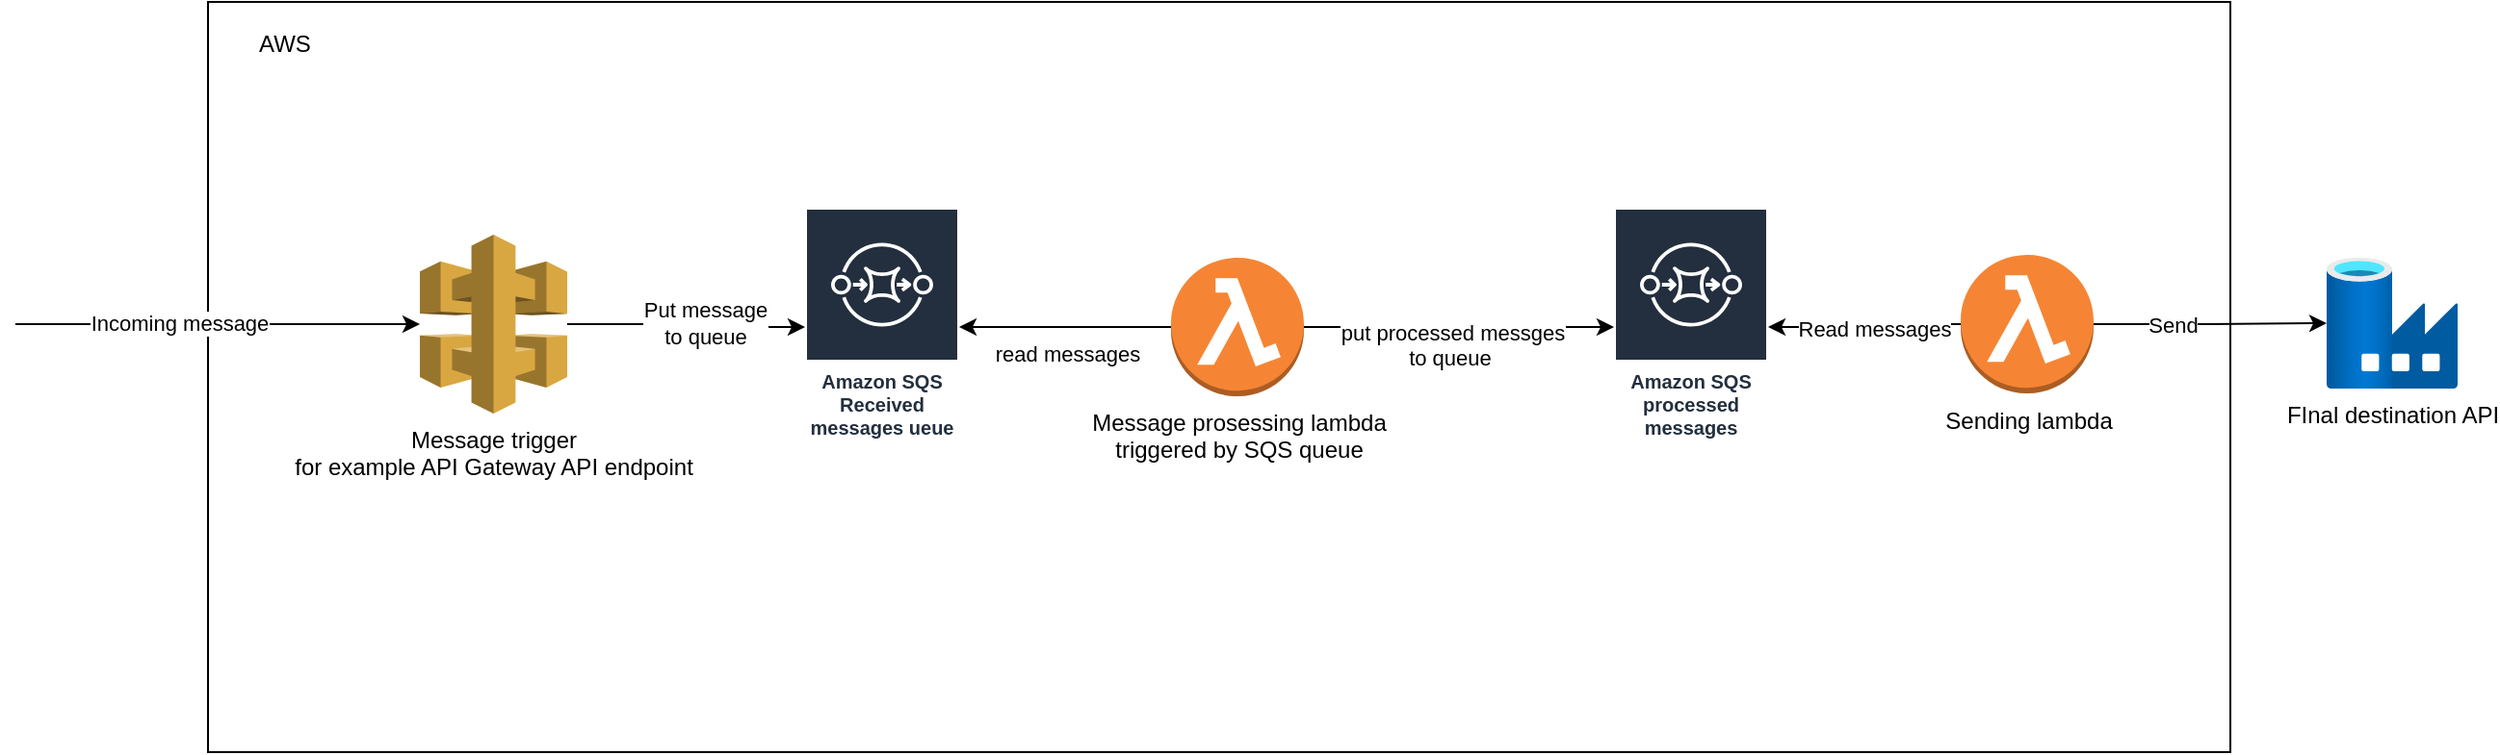 <mxfile version="24.8.6">
  <diagram name="Page-1" id="bqU7K1zKMv4vUlZVVh4b">
    <mxGraphModel dx="2156" dy="859" grid="1" gridSize="10" guides="1" tooltips="1" connect="1" arrows="1" fold="1" page="1" pageScale="1" pageWidth="850" pageHeight="1100" math="0" shadow="0">
      <root>
        <mxCell id="0" />
        <mxCell id="1" parent="0" />
        <mxCell id="PSyk0_Ey8W_nqYgnj86M-15" value="" style="rounded=0;whiteSpace=wrap;html=1;" vertex="1" parent="1">
          <mxGeometry x="-290" y="173" width="1050" height="390" as="geometry" />
        </mxCell>
        <mxCell id="Ndoymu9ar-45ZAlMpeQ7-2" value="Amazon SQS&lt;div&gt;Received messages ueue&lt;/div&gt;" style="sketch=0;outlineConnect=0;fontColor=#232F3E;gradientColor=none;strokeColor=#ffffff;fillColor=#232F3E;dashed=0;verticalLabelPosition=middle;verticalAlign=bottom;align=center;html=1;whiteSpace=wrap;fontSize=10;fontStyle=1;spacing=3;shape=mxgraph.aws4.productIcon;prIcon=mxgraph.aws4.sqs;" parent="1" vertex="1">
          <mxGeometry x="20" y="280" width="80" height="124" as="geometry" />
        </mxCell>
        <mxCell id="PSyk0_Ey8W_nqYgnj86M-1" style="edgeStyle=orthogonalEdgeStyle;rounded=0;orthogonalLoop=1;jettySize=auto;html=1;" edge="1" parent="1" source="Ndoymu9ar-45ZAlMpeQ7-3" target="Ndoymu9ar-45ZAlMpeQ7-2">
          <mxGeometry relative="1" as="geometry" />
        </mxCell>
        <mxCell id="PSyk0_Ey8W_nqYgnj86M-2" value="read messages" style="edgeLabel;html=1;align=center;verticalAlign=middle;resizable=0;points=[];" vertex="1" connectable="0" parent="PSyk0_Ey8W_nqYgnj86M-1">
          <mxGeometry x="-0.018" relative="1" as="geometry">
            <mxPoint y="14" as="offset" />
          </mxGeometry>
        </mxCell>
        <mxCell id="PSyk0_Ey8W_nqYgnj86M-11" style="edgeStyle=orthogonalEdgeStyle;rounded=0;orthogonalLoop=1;jettySize=auto;html=1;exitX=1;exitY=0.5;exitDx=0;exitDy=0;exitPerimeter=0;" edge="1" parent="1" source="Ndoymu9ar-45ZAlMpeQ7-3" target="PSyk0_Ey8W_nqYgnj86M-6">
          <mxGeometry relative="1" as="geometry" />
        </mxCell>
        <mxCell id="PSyk0_Ey8W_nqYgnj86M-12" value="&lt;div&gt;&lt;br&gt;&lt;/div&gt;put processed messges&lt;div&gt;to queue&amp;nbsp;&lt;/div&gt;" style="edgeLabel;html=1;align=center;verticalAlign=middle;resizable=0;points=[];" vertex="1" connectable="0" parent="PSyk0_Ey8W_nqYgnj86M-11">
          <mxGeometry x="-0.05" y="-3" relative="1" as="geometry">
            <mxPoint as="offset" />
          </mxGeometry>
        </mxCell>
        <mxCell id="Ndoymu9ar-45ZAlMpeQ7-3" value="Message prosessing lambda&lt;div&gt;triggered by SQS queue&lt;/div&gt;" style="outlineConnect=0;dashed=0;verticalLabelPosition=bottom;verticalAlign=top;align=center;html=1;shape=mxgraph.aws3.lambda_function;fillColor=#F58534;gradientColor=none;" parent="1" vertex="1">
          <mxGeometry x="210" y="306" width="69" height="72" as="geometry" />
        </mxCell>
        <mxCell id="PSyk0_Ey8W_nqYgnj86M-5" style="edgeStyle=orthogonalEdgeStyle;rounded=0;orthogonalLoop=1;jettySize=auto;html=1;" edge="1" parent="1" source="PSyk0_Ey8W_nqYgnj86M-3" target="PSyk0_Ey8W_nqYgnj86M-4">
          <mxGeometry relative="1" as="geometry" />
        </mxCell>
        <mxCell id="PSyk0_Ey8W_nqYgnj86M-19" value="Send" style="edgeLabel;html=1;align=center;verticalAlign=middle;resizable=0;points=[];" vertex="1" connectable="0" parent="PSyk0_Ey8W_nqYgnj86M-5">
          <mxGeometry x="-0.062" relative="1" as="geometry">
            <mxPoint x="-16" as="offset" />
          </mxGeometry>
        </mxCell>
        <mxCell id="PSyk0_Ey8W_nqYgnj86M-13" style="edgeStyle=orthogonalEdgeStyle;rounded=0;orthogonalLoop=1;jettySize=auto;html=1;" edge="1" parent="1" source="PSyk0_Ey8W_nqYgnj86M-3" target="PSyk0_Ey8W_nqYgnj86M-6">
          <mxGeometry relative="1" as="geometry" />
        </mxCell>
        <mxCell id="PSyk0_Ey8W_nqYgnj86M-14" value="Read messages" style="edgeLabel;html=1;align=center;verticalAlign=middle;resizable=0;points=[];" vertex="1" connectable="0" parent="PSyk0_Ey8W_nqYgnj86M-13">
          <mxGeometry x="-0.1" y="2" relative="1" as="geometry">
            <mxPoint as="offset" />
          </mxGeometry>
        </mxCell>
        <mxCell id="PSyk0_Ey8W_nqYgnj86M-3" value="Sending lambda" style="outlineConnect=0;dashed=0;verticalLabelPosition=bottom;verticalAlign=top;align=center;html=1;shape=mxgraph.aws3.lambda_function;fillColor=#F58534;gradientColor=none;" vertex="1" parent="1">
          <mxGeometry x="620" y="304.5" width="69" height="72" as="geometry" />
        </mxCell>
        <mxCell id="PSyk0_Ey8W_nqYgnj86M-4" value="FInal destination API" style="image;aspect=fixed;html=1;points=[];align=center;fontSize=12;image=img/lib/azure2/databases/Data_Factory.svg;" vertex="1" parent="1">
          <mxGeometry x="810" y="306" width="68" height="68" as="geometry" />
        </mxCell>
        <mxCell id="PSyk0_Ey8W_nqYgnj86M-6" value="Amazon SQS&lt;div&gt;processed messages&lt;/div&gt;" style="sketch=0;outlineConnect=0;fontColor=#232F3E;gradientColor=none;strokeColor=#ffffff;fillColor=#232F3E;dashed=0;verticalLabelPosition=middle;verticalAlign=bottom;align=center;html=1;whiteSpace=wrap;fontSize=10;fontStyle=1;spacing=3;shape=mxgraph.aws4.productIcon;prIcon=mxgraph.aws4.sqs;" vertex="1" parent="1">
          <mxGeometry x="440" y="280" width="80" height="124" as="geometry" />
        </mxCell>
        <mxCell id="PSyk0_Ey8W_nqYgnj86M-8" style="edgeStyle=orthogonalEdgeStyle;rounded=0;orthogonalLoop=1;jettySize=auto;html=1;" edge="1" parent="1" source="PSyk0_Ey8W_nqYgnj86M-7" target="Ndoymu9ar-45ZAlMpeQ7-2">
          <mxGeometry relative="1" as="geometry" />
        </mxCell>
        <mxCell id="PSyk0_Ey8W_nqYgnj86M-9" value="Put message&lt;div&gt;to queue&lt;/div&gt;" style="edgeLabel;html=1;align=center;verticalAlign=middle;resizable=0;points=[];" vertex="1" connectable="0" parent="PSyk0_Ey8W_nqYgnj86M-8">
          <mxGeometry x="0.166" y="2" relative="1" as="geometry">
            <mxPoint as="offset" />
          </mxGeometry>
        </mxCell>
        <mxCell id="PSyk0_Ey8W_nqYgnj86M-16" style="edgeStyle=orthogonalEdgeStyle;rounded=0;orthogonalLoop=1;jettySize=auto;html=1;startArrow=classic;startFill=1;endArrow=none;endFill=0;" edge="1" parent="1" source="PSyk0_Ey8W_nqYgnj86M-7">
          <mxGeometry relative="1" as="geometry">
            <mxPoint x="-390" y="340.5" as="targetPoint" />
          </mxGeometry>
        </mxCell>
        <mxCell id="PSyk0_Ey8W_nqYgnj86M-17" value="Incoming message" style="edgeLabel;html=1;align=center;verticalAlign=middle;resizable=0;points=[];" vertex="1" connectable="0" parent="PSyk0_Ey8W_nqYgnj86M-16">
          <mxGeometry x="0.197" y="-1" relative="1" as="geometry">
            <mxPoint as="offset" />
          </mxGeometry>
        </mxCell>
        <mxCell id="PSyk0_Ey8W_nqYgnj86M-7" value="Message trigger&lt;div&gt;for example API Gateway API endpoint&lt;/div&gt;" style="outlineConnect=0;dashed=0;verticalLabelPosition=bottom;verticalAlign=top;align=center;html=1;shape=mxgraph.aws3.api_gateway;fillColor=#D9A741;gradientColor=none;" vertex="1" parent="1">
          <mxGeometry x="-180" y="294" width="76.5" height="93" as="geometry" />
        </mxCell>
        <mxCell id="PSyk0_Ey8W_nqYgnj86M-18" value="AWS" style="text;html=1;align=center;verticalAlign=middle;whiteSpace=wrap;rounded=0;" vertex="1" parent="1">
          <mxGeometry x="-280" y="180" width="60" height="30" as="geometry" />
        </mxCell>
      </root>
    </mxGraphModel>
  </diagram>
</mxfile>
